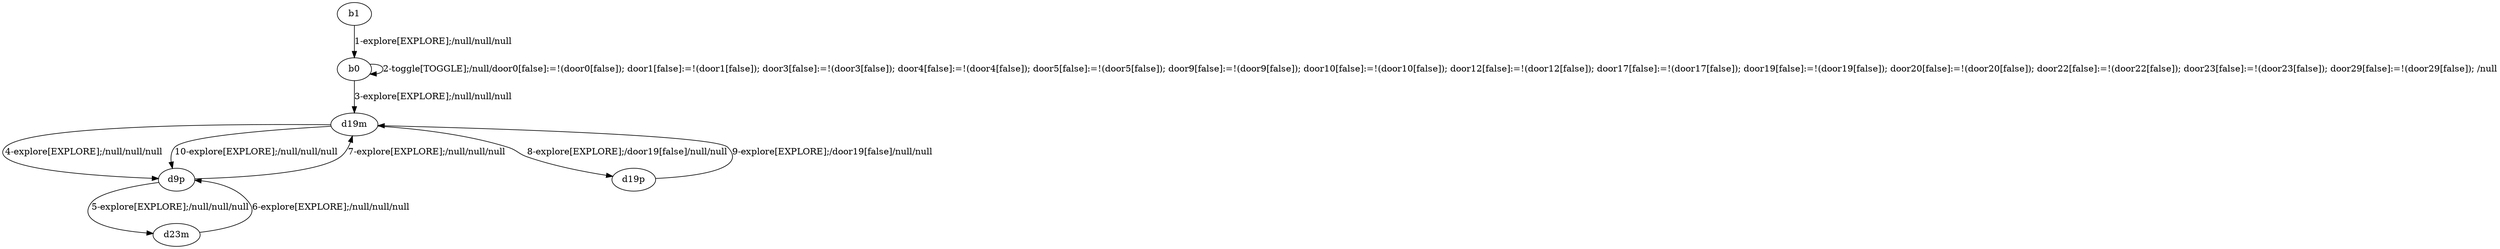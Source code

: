 # Total number of goals covered by this test: 1
# d19p --> d19m

digraph g {
"b1" -> "b0" [label = "1-explore[EXPLORE];/null/null/null"];
"b0" -> "b0" [label = "2-toggle[TOGGLE];/null/door0[false]:=!(door0[false]); door1[false]:=!(door1[false]); door3[false]:=!(door3[false]); door4[false]:=!(door4[false]); door5[false]:=!(door5[false]); door9[false]:=!(door9[false]); door10[false]:=!(door10[false]); door12[false]:=!(door12[false]); door17[false]:=!(door17[false]); door19[false]:=!(door19[false]); door20[false]:=!(door20[false]); door22[false]:=!(door22[false]); door23[false]:=!(door23[false]); door29[false]:=!(door29[false]); /null"];
"b0" -> "d19m" [label = "3-explore[EXPLORE];/null/null/null"];
"d19m" -> "d9p" [label = "4-explore[EXPLORE];/null/null/null"];
"d9p" -> "d23m" [label = "5-explore[EXPLORE];/null/null/null"];
"d23m" -> "d9p" [label = "6-explore[EXPLORE];/null/null/null"];
"d9p" -> "d19m" [label = "7-explore[EXPLORE];/null/null/null"];
"d19m" -> "d19p" [label = "8-explore[EXPLORE];/door19[false]/null/null"];
"d19p" -> "d19m" [label = "9-explore[EXPLORE];/door19[false]/null/null"];
"d19m" -> "d9p" [label = "10-explore[EXPLORE];/null/null/null"];
}